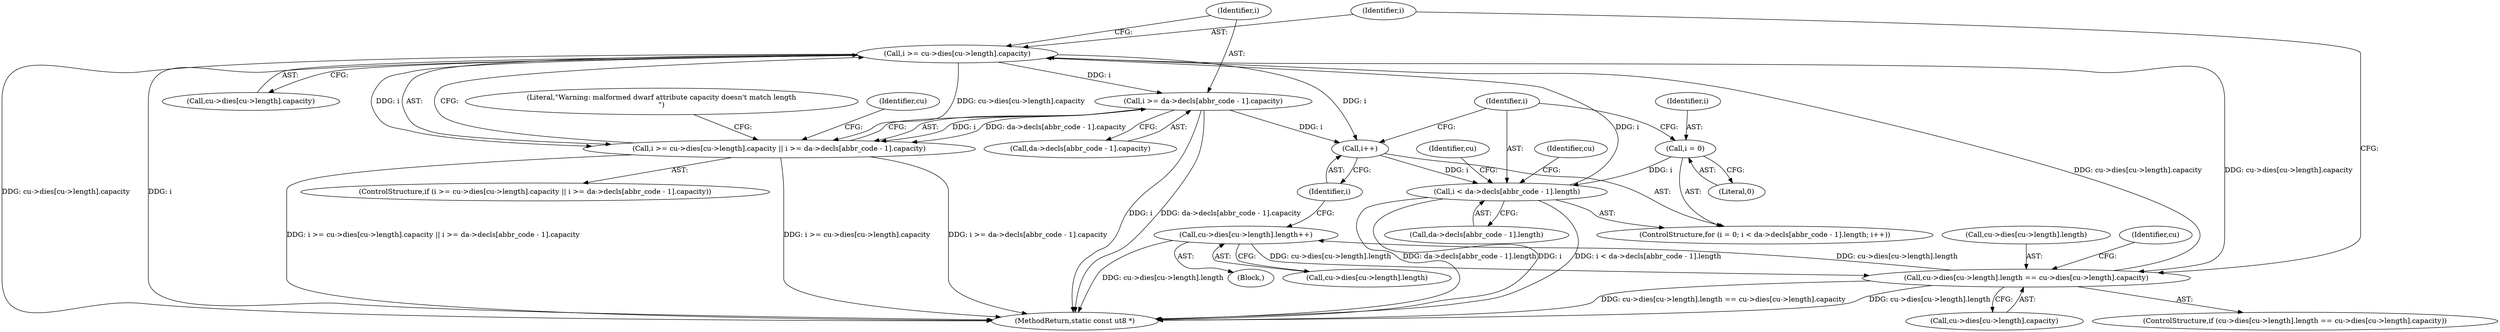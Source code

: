 digraph "0_radare2_bd1bab05083d80464fea854bf4b5c49aaf1b8401@array" {
"1000308" [label="(Call,i >= cu->dies[cu->length].capacity)"];
"1000262" [label="(Call,i < da->decls[abbr_code - 1].length)"];
"1000259" [label="(Call,i = 0)"];
"1000273" [label="(Call,i++)"];
"1000308" [label="(Call,i >= cu->dies[cu->length].capacity)"];
"1000277" [label="(Call,cu->dies[cu->length].length == cu->dies[cu->length].capacity)"];
"1000439" [label="(Call,cu->dies[cu->length].length++)"];
"1000319" [label="(Call,i >= da->decls[abbr_code - 1].capacity)"];
"1000307" [label="(Call,i >= cu->dies[cu->length].capacity || i >= da->decls[abbr_code - 1].capacity)"];
"1000307" [label="(Call,i >= cu->dies[cu->length].capacity || i >= da->decls[abbr_code - 1].capacity)"];
"1000274" [label="(Identifier,i)"];
"1000277" [label="(Call,cu->dies[cu->length].length == cu->dies[cu->length].capacity)"];
"1000439" [label="(Call,cu->dies[cu->length].length++)"];
"1000455" [label="(MethodReturn,static const ut8 *)"];
"1000308" [label="(Call,i >= cu->dies[cu->length].capacity)"];
"1000332" [label="(Literal,\"Warning: malformed dwarf attribute capacity doesn't match length\n\")"];
"1000340" [label="(Identifier,cu)"];
"1000278" [label="(Call,cu->dies[cu->length].length)"];
"1000264" [label="(Call,da->decls[abbr_code - 1].length)"];
"1000451" [label="(Identifier,cu)"];
"1000275" [label="(Block,)"];
"1000258" [label="(ControlStructure,for (i = 0; i < da->decls[abbr_code - 1].length; i++))"];
"1000440" [label="(Call,cu->dies[cu->length].length)"];
"1000319" [label="(Call,i >= da->decls[abbr_code - 1].capacity)"];
"1000276" [label="(ControlStructure,if (cu->dies[cu->length].length == cu->dies[cu->length].capacity))"];
"1000260" [label="(Identifier,i)"];
"1000320" [label="(Identifier,i)"];
"1000262" [label="(Call,i < da->decls[abbr_code - 1].length)"];
"1000301" [label="(Identifier,cu)"];
"1000281" [label="(Identifier,cu)"];
"1000263" [label="(Identifier,i)"];
"1000306" [label="(ControlStructure,if (i >= cu->dies[cu->length].capacity || i >= da->decls[abbr_code - 1].capacity))"];
"1000287" [label="(Call,cu->dies[cu->length].capacity)"];
"1000259" [label="(Call,i = 0)"];
"1000310" [label="(Call,cu->dies[cu->length].capacity)"];
"1000273" [label="(Call,i++)"];
"1000261" [label="(Literal,0)"];
"1000321" [label="(Call,da->decls[abbr_code - 1].capacity)"];
"1000309" [label="(Identifier,i)"];
"1000308" -> "1000307"  [label="AST: "];
"1000308" -> "1000310"  [label="CFG: "];
"1000309" -> "1000308"  [label="AST: "];
"1000310" -> "1000308"  [label="AST: "];
"1000320" -> "1000308"  [label="CFG: "];
"1000307" -> "1000308"  [label="CFG: "];
"1000308" -> "1000455"  [label="DDG: cu->dies[cu->length].capacity"];
"1000308" -> "1000455"  [label="DDG: i"];
"1000308" -> "1000273"  [label="DDG: i"];
"1000308" -> "1000277"  [label="DDG: cu->dies[cu->length].capacity"];
"1000308" -> "1000307"  [label="DDG: i"];
"1000308" -> "1000307"  [label="DDG: cu->dies[cu->length].capacity"];
"1000262" -> "1000308"  [label="DDG: i"];
"1000277" -> "1000308"  [label="DDG: cu->dies[cu->length].capacity"];
"1000308" -> "1000319"  [label="DDG: i"];
"1000262" -> "1000258"  [label="AST: "];
"1000262" -> "1000264"  [label="CFG: "];
"1000263" -> "1000262"  [label="AST: "];
"1000264" -> "1000262"  [label="AST: "];
"1000281" -> "1000262"  [label="CFG: "];
"1000451" -> "1000262"  [label="CFG: "];
"1000262" -> "1000455"  [label="DDG: da->decls[abbr_code - 1].length"];
"1000262" -> "1000455"  [label="DDG: i"];
"1000262" -> "1000455"  [label="DDG: i < da->decls[abbr_code - 1].length"];
"1000259" -> "1000262"  [label="DDG: i"];
"1000273" -> "1000262"  [label="DDG: i"];
"1000259" -> "1000258"  [label="AST: "];
"1000259" -> "1000261"  [label="CFG: "];
"1000260" -> "1000259"  [label="AST: "];
"1000261" -> "1000259"  [label="AST: "];
"1000263" -> "1000259"  [label="CFG: "];
"1000273" -> "1000258"  [label="AST: "];
"1000273" -> "1000274"  [label="CFG: "];
"1000274" -> "1000273"  [label="AST: "];
"1000263" -> "1000273"  [label="CFG: "];
"1000319" -> "1000273"  [label="DDG: i"];
"1000277" -> "1000276"  [label="AST: "];
"1000277" -> "1000287"  [label="CFG: "];
"1000278" -> "1000277"  [label="AST: "];
"1000287" -> "1000277"  [label="AST: "];
"1000301" -> "1000277"  [label="CFG: "];
"1000309" -> "1000277"  [label="CFG: "];
"1000277" -> "1000455"  [label="DDG: cu->dies[cu->length].length"];
"1000277" -> "1000455"  [label="DDG: cu->dies[cu->length].length == cu->dies[cu->length].capacity"];
"1000439" -> "1000277"  [label="DDG: cu->dies[cu->length].length"];
"1000277" -> "1000439"  [label="DDG: cu->dies[cu->length].length"];
"1000439" -> "1000275"  [label="AST: "];
"1000439" -> "1000440"  [label="CFG: "];
"1000440" -> "1000439"  [label="AST: "];
"1000274" -> "1000439"  [label="CFG: "];
"1000439" -> "1000455"  [label="DDG: cu->dies[cu->length].length"];
"1000319" -> "1000307"  [label="AST: "];
"1000319" -> "1000321"  [label="CFG: "];
"1000320" -> "1000319"  [label="AST: "];
"1000321" -> "1000319"  [label="AST: "];
"1000307" -> "1000319"  [label="CFG: "];
"1000319" -> "1000455"  [label="DDG: da->decls[abbr_code - 1].capacity"];
"1000319" -> "1000455"  [label="DDG: i"];
"1000319" -> "1000307"  [label="DDG: i"];
"1000319" -> "1000307"  [label="DDG: da->decls[abbr_code - 1].capacity"];
"1000307" -> "1000306"  [label="AST: "];
"1000332" -> "1000307"  [label="CFG: "];
"1000340" -> "1000307"  [label="CFG: "];
"1000307" -> "1000455"  [label="DDG: i >= da->decls[abbr_code - 1].capacity"];
"1000307" -> "1000455"  [label="DDG: i >= cu->dies[cu->length].capacity || i >= da->decls[abbr_code - 1].capacity"];
"1000307" -> "1000455"  [label="DDG: i >= cu->dies[cu->length].capacity"];
}
